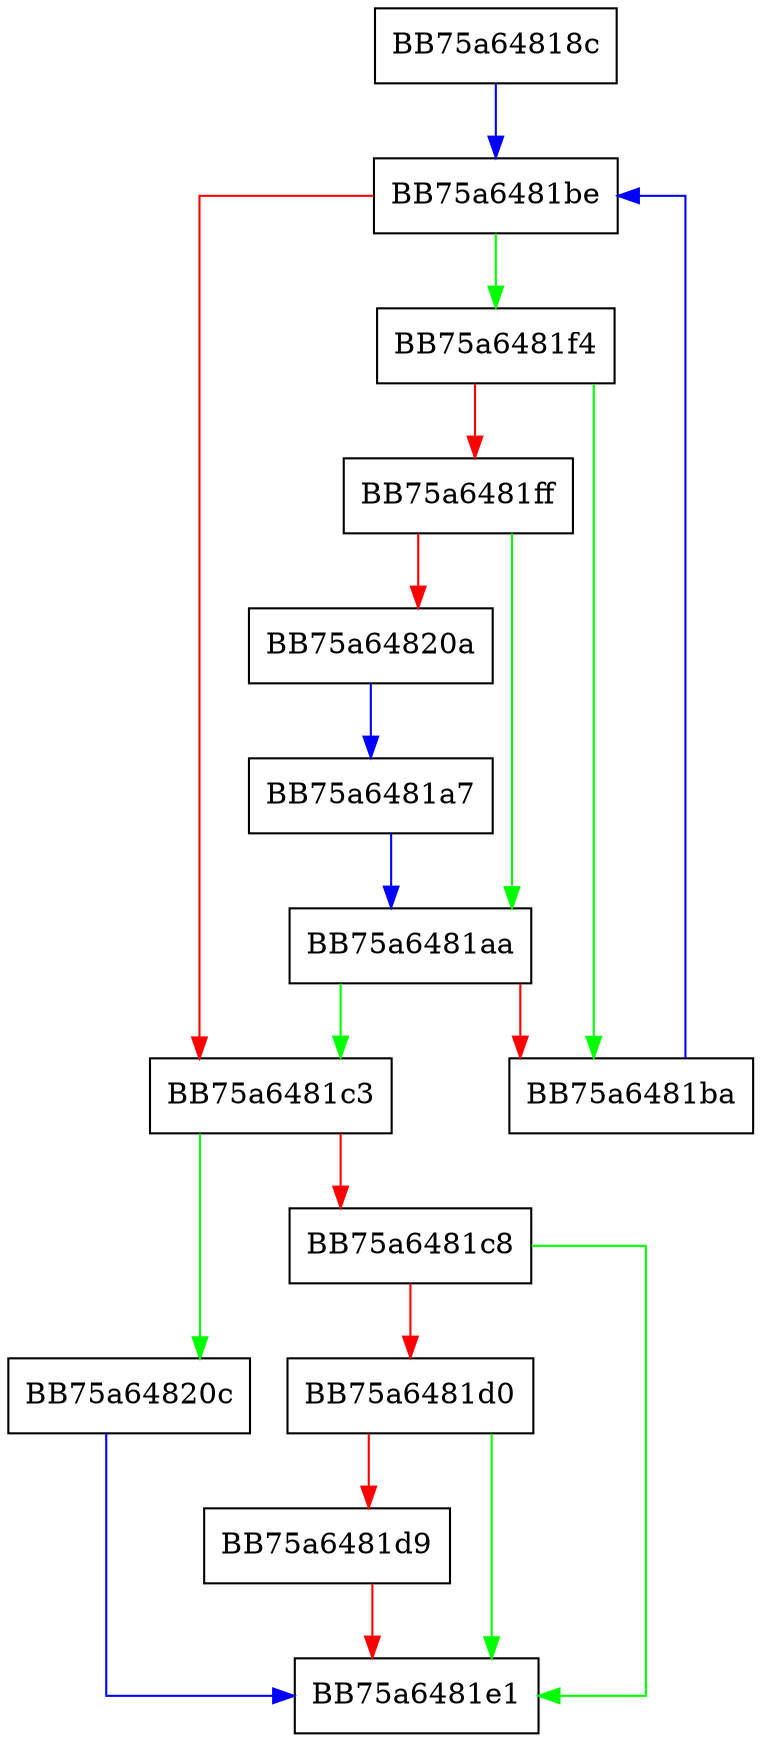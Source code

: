 digraph FindChildNode {
  node [shape="box"];
  graph [splines=ortho];
  BB75a64818c -> BB75a6481be [color="blue"];
  BB75a6481a7 -> BB75a6481aa [color="blue"];
  BB75a6481aa -> BB75a6481c3 [color="green"];
  BB75a6481aa -> BB75a6481ba [color="red"];
  BB75a6481ba -> BB75a6481be [color="blue"];
  BB75a6481be -> BB75a6481f4 [color="green"];
  BB75a6481be -> BB75a6481c3 [color="red"];
  BB75a6481c3 -> BB75a64820c [color="green"];
  BB75a6481c3 -> BB75a6481c8 [color="red"];
  BB75a6481c8 -> BB75a6481e1 [color="green"];
  BB75a6481c8 -> BB75a6481d0 [color="red"];
  BB75a6481d0 -> BB75a6481e1 [color="green"];
  BB75a6481d0 -> BB75a6481d9 [color="red"];
  BB75a6481d9 -> BB75a6481e1 [color="red"];
  BB75a6481f4 -> BB75a6481ba [color="green"];
  BB75a6481f4 -> BB75a6481ff [color="red"];
  BB75a6481ff -> BB75a6481aa [color="green"];
  BB75a6481ff -> BB75a64820a [color="red"];
  BB75a64820a -> BB75a6481a7 [color="blue"];
  BB75a64820c -> BB75a6481e1 [color="blue"];
}